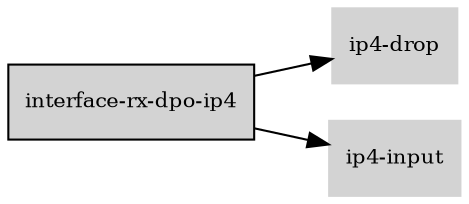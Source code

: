 digraph "interface_rx_dpo_ip4_subgraph" {
  rankdir=LR;
  node [shape=box, style=filled, fontsize=10, color=lightgray, fontcolor=black, fillcolor=lightgray];
  "interface-rx-dpo-ip4" [color=black, fontcolor=black, fillcolor=lightgray];
  edge [fontsize=8];
  "interface-rx-dpo-ip4" -> "ip4-drop";
  "interface-rx-dpo-ip4" -> "ip4-input";
}
